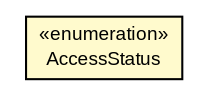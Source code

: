 #!/usr/local/bin/dot
#
# Class diagram 
# Generated by UMLGraph version R5_7_2-3-gee82a7 (http://www.umlgraph.org/)
#

digraph G {
	edge [fontname="arial",fontsize=10,labelfontname="arial",labelfontsize=10];
	node [fontname="arial",fontsize=10,shape=plaintext];
	nodesep=0.25;
	ranksep=0.5;
	// com.st.st25sdk.type4a.Type4Tag.AccessStatus
	c39901 [label=<<table title="com.st.st25sdk.type4a.Type4Tag.AccessStatus" border="0" cellborder="1" cellspacing="0" cellpadding="2" port="p" bgcolor="lemonChiffon" href="./Type4Tag.AccessStatus.html">
		<tr><td><table border="0" cellspacing="0" cellpadding="1">
<tr><td align="center" balign="center"> &#171;enumeration&#187; </td></tr>
<tr><td align="center" balign="center"> AccessStatus </td></tr>
		</table></td></tr>
		</table>>, URL="./Type4Tag.AccessStatus.html", fontname="arial", fontcolor="black", fontsize=9.0];
}

